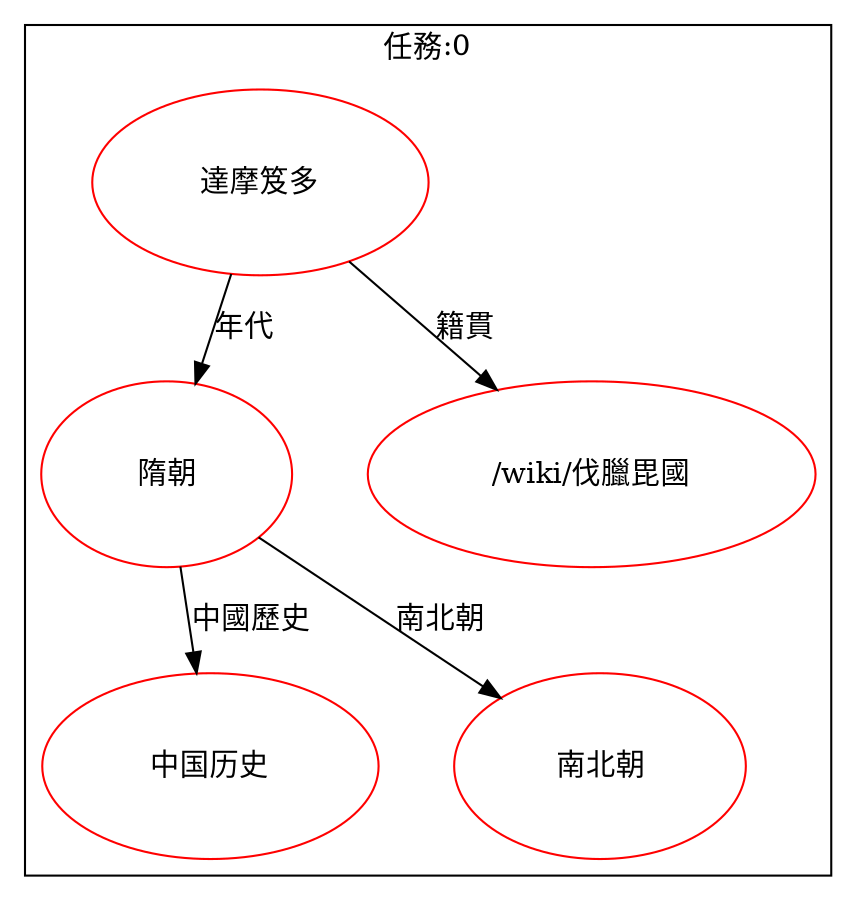 digraph "Missions" {
  newrank = true;
  overlap = false;
  splines = true;
  nodesep = 0.5;
  subgraph "cluster_0" {
    label = "任務:0";
    "11e98c5515d2fd53373edc12ec22f458" [
      color = "red",
      label = <<table border="0" cellspacing="10" cellpadding="10" style="rounded"><tr><td href="dila:&#x6CD5;&#x85CF;" border="0" cellspacing="10" cellpadding="10" style="rounded">&#x9054;&#x6469;&#x7B08;&#x591A;</td></tr></table>>,
    ];
    "3b962a454883747edbb395f8efb58fad" [
      color = "red",
      label = <<table border="0" cellspacing="10" cellpadding="10" style="rounded"><tr><td href="dila:&#x968B;" border="0" cellspacing="10" cellpadding="10" style="rounded">&#x968B;&#x671D;</td></tr></table>>,
    ];
    "b49644452aea46202a97dd694750df41" [
      color = "red",
      label = <<table border="0" cellspacing="10" cellpadding="10" style="rounded"><tr><td href="dila:&#x4F10;&#x81D8;&#x6BD8;&#x570B;" border="0" cellspacing="10" cellpadding="10" style="rounded">/wiki/&#x4F10;&#x81D8;&#x6BD8;&#x570B;</td></tr></table>>,
    ];
    "83d320297642b8473f33126f0e523cbf" [
      color = "red",
      label = <<table border="0" cellspacing="10" cellpadding="10" style="rounded"><tr><td href="https://zh.wikipedia.org/wiki/%E4%B8%AD%E5%9C%8B%E6%AD%B7%E5%8F%B2" border="0" cellspacing="10" cellpadding="10" style="rounded">&#x4E2D;&#x56FD;&#x5386;&#x53F2;</td></tr></table>>,
    ];
    "2650dc7c110a44cb4953ad2c6be9d0a7" [
      color = "red",
      label = <<table border="0" cellspacing="10" cellpadding="10" style="rounded"><tr><td href="https://zh.wikipedia.org/wiki/%E5%8D%97%E5%8C%97%E6%9C%9D" border="0" cellspacing="10" cellpadding="10" style="rounded">&#x5357;&#x5317;&#x671D;</td></tr></table>>,
    ];
  }
  subgraph {
    "11e98c5515d2fd53373edc12ec22f458" -> "3b962a454883747edbb395f8efb58fad" [
      label = "年代",
    ];
    "11e98c5515d2fd53373edc12ec22f458" -> "b49644452aea46202a97dd694750df41" [
      label = "籍貫",
    ];
    "3b962a454883747edbb395f8efb58fad" -> "83d320297642b8473f33126f0e523cbf" [
      label = "中國歷史",
    ];
    "3b962a454883747edbb395f8efb58fad" -> "2650dc7c110a44cb4953ad2c6be9d0a7" [
      label = "南北朝",
    ];
  }
  subgraph "top" {
    rank = "same";
    "11e98c5515d2fd53373edc12ec22f458" [
      color = "red",
      label = <<table border="0" cellspacing="10" cellpadding="10" style="rounded"><tr><td href="dila:&#x6CD5;&#x85CF;" border="0" cellspacing="10" cellpadding="10" style="rounded">&#x9054;&#x6469;&#x7B08;&#x591A;</td></tr></table>>,
    ];
  }
}